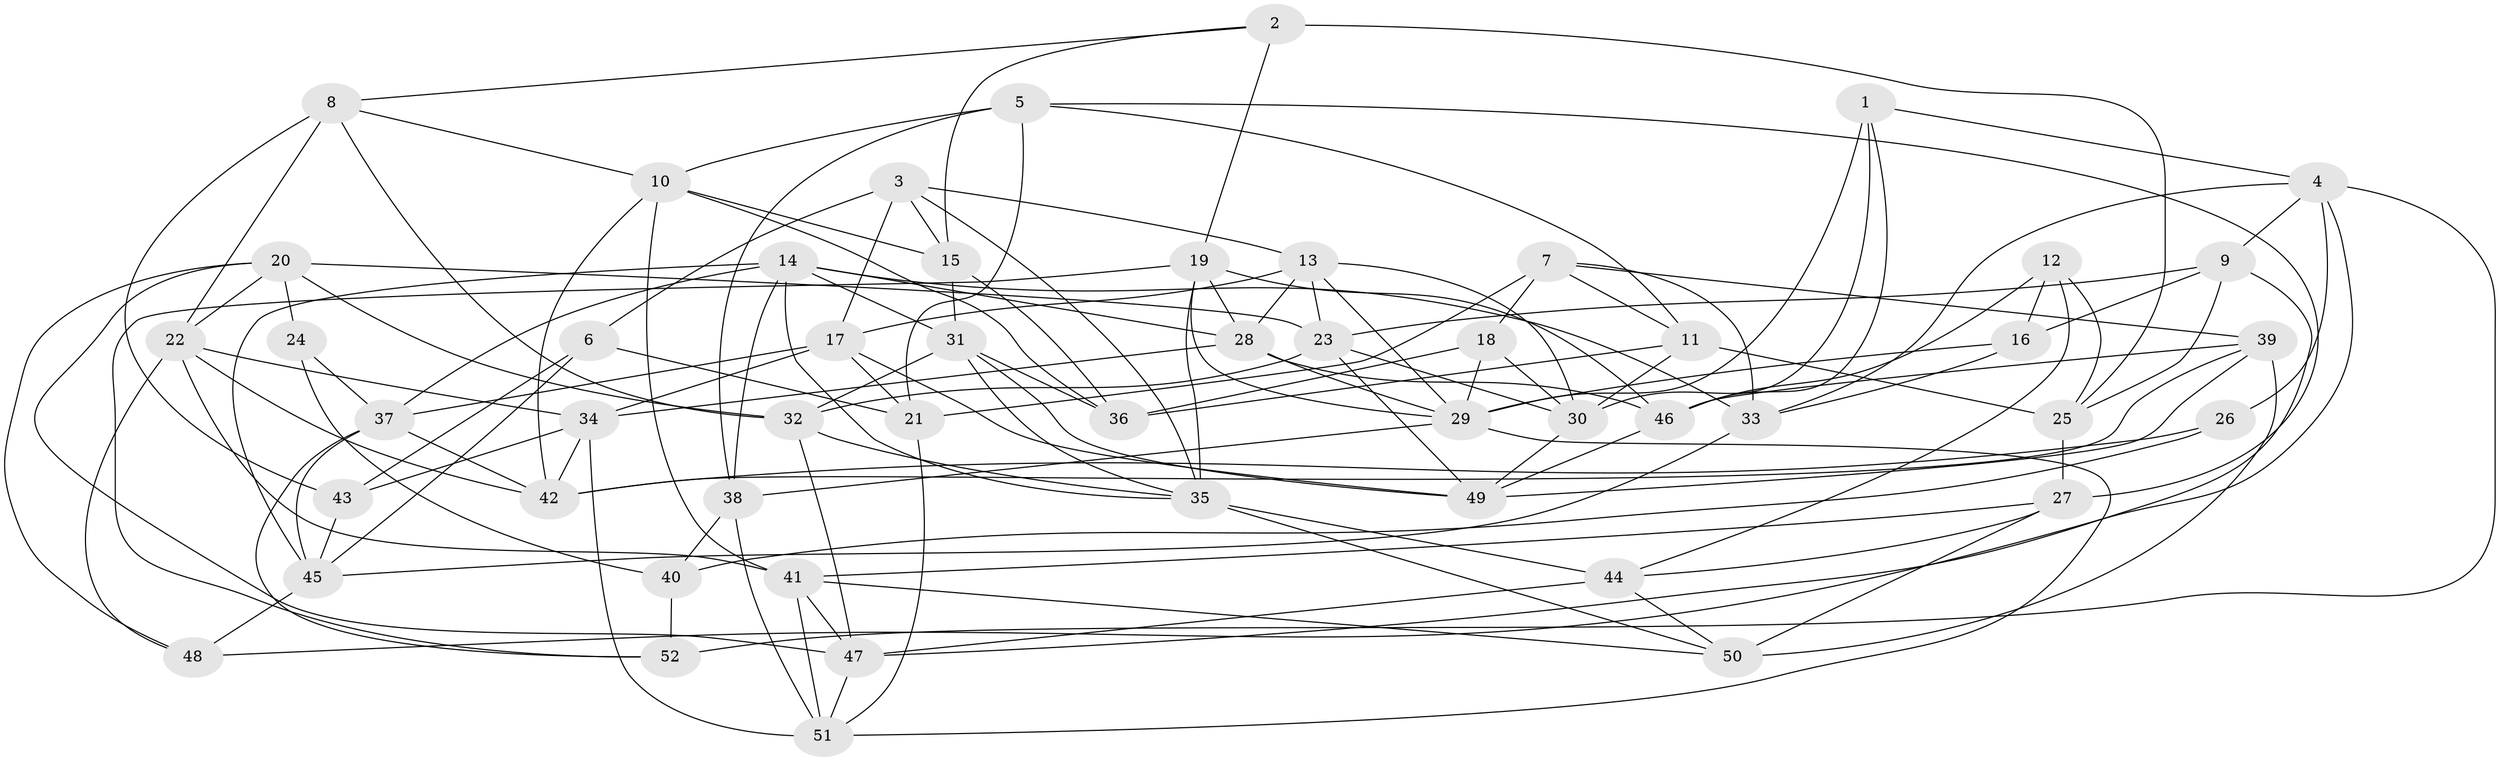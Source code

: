 // original degree distribution, {4: 1.0}
// Generated by graph-tools (version 1.1) at 2025/03/03/09/25 03:03:01]
// undirected, 52 vertices, 137 edges
graph export_dot {
graph [start="1"]
  node [color=gray90,style=filled];
  1;
  2;
  3;
  4;
  5;
  6;
  7;
  8;
  9;
  10;
  11;
  12;
  13;
  14;
  15;
  16;
  17;
  18;
  19;
  20;
  21;
  22;
  23;
  24;
  25;
  26;
  27;
  28;
  29;
  30;
  31;
  32;
  33;
  34;
  35;
  36;
  37;
  38;
  39;
  40;
  41;
  42;
  43;
  44;
  45;
  46;
  47;
  48;
  49;
  50;
  51;
  52;
  1 -- 4 [weight=1.0];
  1 -- 29 [weight=1.0];
  1 -- 30 [weight=1.0];
  1 -- 46 [weight=1.0];
  2 -- 8 [weight=1.0];
  2 -- 15 [weight=1.0];
  2 -- 19 [weight=1.0];
  2 -- 25 [weight=1.0];
  3 -- 6 [weight=1.0];
  3 -- 13 [weight=1.0];
  3 -- 15 [weight=2.0];
  3 -- 17 [weight=1.0];
  3 -- 35 [weight=1.0];
  4 -- 9 [weight=1.0];
  4 -- 26 [weight=1.0];
  4 -- 33 [weight=1.0];
  4 -- 48 [weight=1.0];
  4 -- 52 [weight=1.0];
  5 -- 10 [weight=1.0];
  5 -- 11 [weight=1.0];
  5 -- 21 [weight=2.0];
  5 -- 27 [weight=1.0];
  5 -- 38 [weight=1.0];
  6 -- 21 [weight=1.0];
  6 -- 43 [weight=1.0];
  6 -- 45 [weight=1.0];
  7 -- 11 [weight=1.0];
  7 -- 18 [weight=1.0];
  7 -- 21 [weight=1.0];
  7 -- 33 [weight=2.0];
  7 -- 39 [weight=1.0];
  8 -- 10 [weight=1.0];
  8 -- 22 [weight=1.0];
  8 -- 32 [weight=1.0];
  8 -- 43 [weight=2.0];
  9 -- 16 [weight=2.0];
  9 -- 23 [weight=1.0];
  9 -- 25 [weight=1.0];
  9 -- 47 [weight=1.0];
  10 -- 15 [weight=1.0];
  10 -- 36 [weight=1.0];
  10 -- 41 [weight=1.0];
  10 -- 42 [weight=1.0];
  11 -- 25 [weight=1.0];
  11 -- 30 [weight=1.0];
  11 -- 36 [weight=2.0];
  12 -- 16 [weight=1.0];
  12 -- 25 [weight=1.0];
  12 -- 44 [weight=1.0];
  12 -- 46 [weight=1.0];
  13 -- 17 [weight=1.0];
  13 -- 23 [weight=1.0];
  13 -- 28 [weight=1.0];
  13 -- 29 [weight=1.0];
  13 -- 30 [weight=1.0];
  14 -- 28 [weight=1.0];
  14 -- 31 [weight=1.0];
  14 -- 33 [weight=1.0];
  14 -- 35 [weight=1.0];
  14 -- 37 [weight=1.0];
  14 -- 38 [weight=1.0];
  14 -- 45 [weight=2.0];
  15 -- 31 [weight=1.0];
  15 -- 36 [weight=1.0];
  16 -- 29 [weight=2.0];
  16 -- 33 [weight=1.0];
  17 -- 21 [weight=1.0];
  17 -- 34 [weight=1.0];
  17 -- 37 [weight=1.0];
  17 -- 49 [weight=1.0];
  18 -- 29 [weight=1.0];
  18 -- 30 [weight=1.0];
  18 -- 36 [weight=1.0];
  19 -- 28 [weight=1.0];
  19 -- 29 [weight=1.0];
  19 -- 35 [weight=1.0];
  19 -- 46 [weight=1.0];
  19 -- 52 [weight=1.0];
  20 -- 22 [weight=1.0];
  20 -- 23 [weight=1.0];
  20 -- 24 [weight=1.0];
  20 -- 32 [weight=1.0];
  20 -- 47 [weight=1.0];
  20 -- 48 [weight=1.0];
  21 -- 51 [weight=1.0];
  22 -- 34 [weight=1.0];
  22 -- 41 [weight=1.0];
  22 -- 42 [weight=1.0];
  22 -- 48 [weight=1.0];
  23 -- 30 [weight=1.0];
  23 -- 32 [weight=1.0];
  23 -- 49 [weight=1.0];
  24 -- 37 [weight=1.0];
  24 -- 40 [weight=2.0];
  25 -- 27 [weight=2.0];
  26 -- 40 [weight=2.0];
  26 -- 42 [weight=1.0];
  27 -- 41 [weight=1.0];
  27 -- 44 [weight=1.0];
  27 -- 50 [weight=1.0];
  28 -- 29 [weight=1.0];
  28 -- 34 [weight=1.0];
  28 -- 46 [weight=1.0];
  29 -- 38 [weight=2.0];
  29 -- 51 [weight=1.0];
  30 -- 49 [weight=1.0];
  31 -- 32 [weight=1.0];
  31 -- 35 [weight=1.0];
  31 -- 36 [weight=1.0];
  31 -- 49 [weight=1.0];
  32 -- 35 [weight=1.0];
  32 -- 47 [weight=1.0];
  33 -- 45 [weight=1.0];
  34 -- 42 [weight=1.0];
  34 -- 43 [weight=1.0];
  34 -- 51 [weight=1.0];
  35 -- 44 [weight=2.0];
  35 -- 50 [weight=1.0];
  37 -- 42 [weight=1.0];
  37 -- 45 [weight=1.0];
  37 -- 52 [weight=1.0];
  38 -- 40 [weight=1.0];
  38 -- 51 [weight=1.0];
  39 -- 42 [weight=1.0];
  39 -- 46 [weight=1.0];
  39 -- 49 [weight=1.0];
  39 -- 50 [weight=2.0];
  40 -- 52 [weight=1.0];
  41 -- 47 [weight=1.0];
  41 -- 50 [weight=1.0];
  41 -- 51 [weight=1.0];
  43 -- 45 [weight=2.0];
  44 -- 47 [weight=1.0];
  44 -- 50 [weight=1.0];
  45 -- 48 [weight=1.0];
  46 -- 49 [weight=1.0];
  47 -- 51 [weight=1.0];
}
